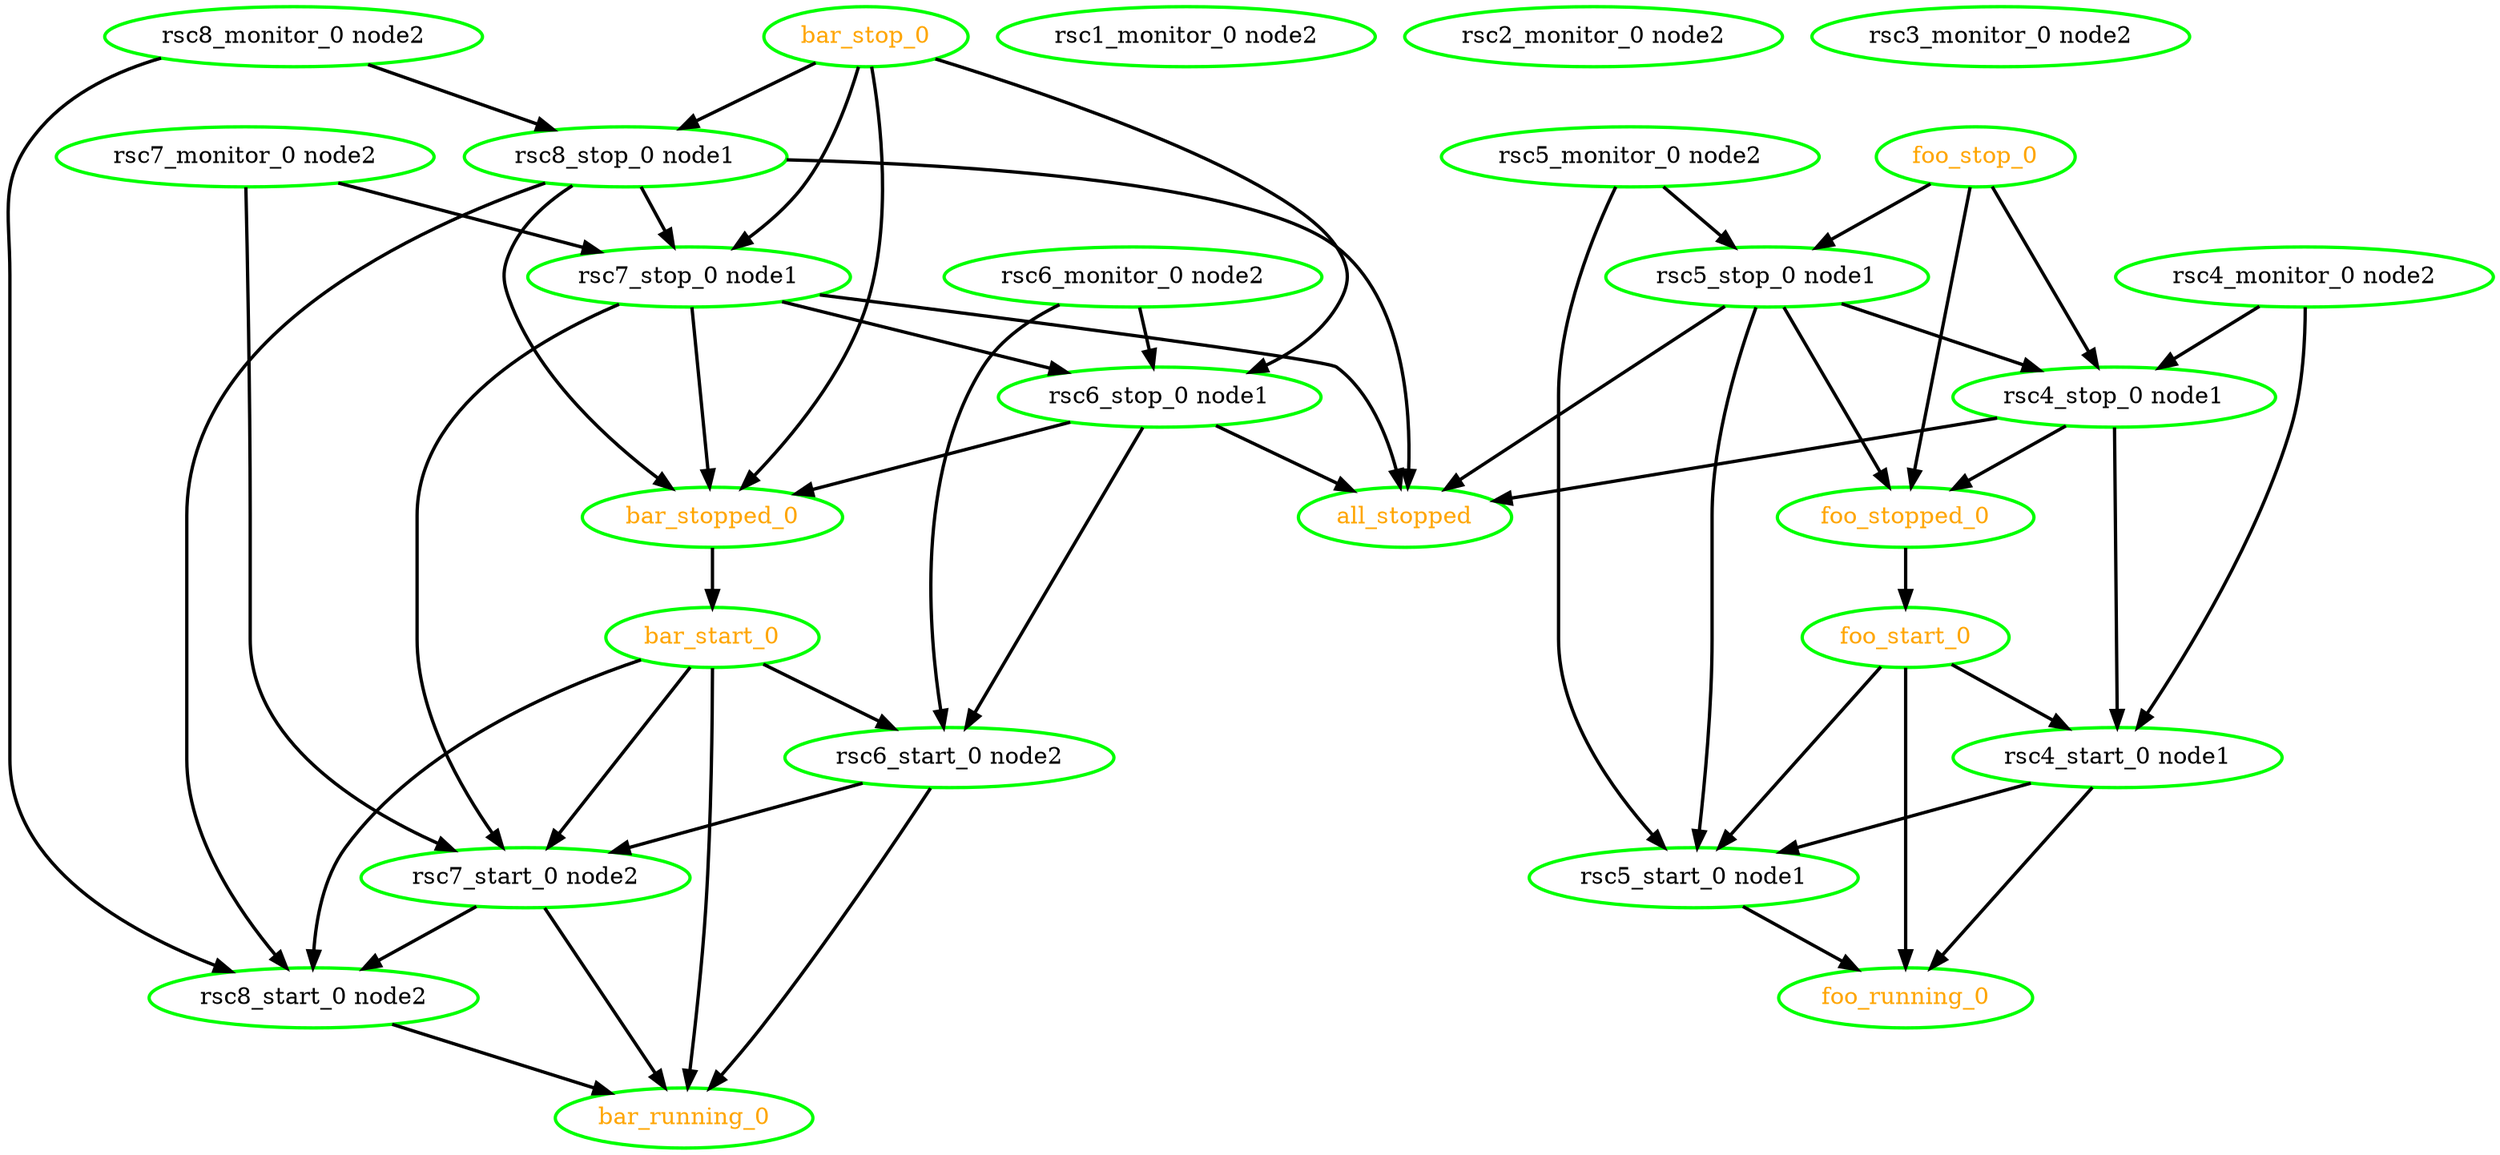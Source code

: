  digraph "g" {
"all_stopped" [ style=bold color="green" fontcolor="orange" ]
"bar_running_0" [ style=bold color="green" fontcolor="orange" ]
"bar_start_0" -> "bar_running_0" [ style = bold]
"bar_start_0" -> "rsc6_start_0 node2" [ style = bold]
"bar_start_0" -> "rsc7_start_0 node2" [ style = bold]
"bar_start_0" -> "rsc8_start_0 node2" [ style = bold]
"bar_start_0" [ style=bold color="green" fontcolor="orange" ]
"bar_stop_0" -> "bar_stopped_0" [ style = bold]
"bar_stop_0" -> "rsc6_stop_0 node1" [ style = bold]
"bar_stop_0" -> "rsc7_stop_0 node1" [ style = bold]
"bar_stop_0" -> "rsc8_stop_0 node1" [ style = bold]
"bar_stop_0" [ style=bold color="green" fontcolor="orange" ]
"bar_stopped_0" -> "bar_start_0" [ style = bold]
"bar_stopped_0" [ style=bold color="green" fontcolor="orange" ]
"foo_running_0" [ style=bold color="green" fontcolor="orange" ]
"foo_start_0" -> "foo_running_0" [ style = bold]
"foo_start_0" -> "rsc4_start_0 node1" [ style = bold]
"foo_start_0" -> "rsc5_start_0 node1" [ style = bold]
"foo_start_0" [ style=bold color="green" fontcolor="orange" ]
"foo_stop_0" -> "foo_stopped_0" [ style = bold]
"foo_stop_0" -> "rsc4_stop_0 node1" [ style = bold]
"foo_stop_0" -> "rsc5_stop_0 node1" [ style = bold]
"foo_stop_0" [ style=bold color="green" fontcolor="orange" ]
"foo_stopped_0" -> "foo_start_0" [ style = bold]
"foo_stopped_0" [ style=bold color="green" fontcolor="orange" ]
"rsc1_monitor_0 node2" [ style=bold color="green" fontcolor="black" ]
"rsc2_monitor_0 node2" [ style=bold color="green" fontcolor="black" ]
"rsc3_monitor_0 node2" [ style=bold color="green" fontcolor="black" ]
"rsc4_monitor_0 node2" -> "rsc4_start_0 node1" [ style = bold]
"rsc4_monitor_0 node2" -> "rsc4_stop_0 node1" [ style = bold]
"rsc4_monitor_0 node2" [ style=bold color="green" fontcolor="black" ]
"rsc4_start_0 node1" -> "foo_running_0" [ style = bold]
"rsc4_start_0 node1" -> "rsc5_start_0 node1" [ style = bold]
"rsc4_start_0 node1" [ style=bold color="green" fontcolor="black" ]
"rsc4_stop_0 node1" -> "all_stopped" [ style = bold]
"rsc4_stop_0 node1" -> "foo_stopped_0" [ style = bold]
"rsc4_stop_0 node1" -> "rsc4_start_0 node1" [ style = bold]
"rsc4_stop_0 node1" [ style=bold color="green" fontcolor="black" ]
"rsc5_monitor_0 node2" -> "rsc5_start_0 node1" [ style = bold]
"rsc5_monitor_0 node2" -> "rsc5_stop_0 node1" [ style = bold]
"rsc5_monitor_0 node2" [ style=bold color="green" fontcolor="black" ]
"rsc5_start_0 node1" -> "foo_running_0" [ style = bold]
"rsc5_start_0 node1" [ style=bold color="green" fontcolor="black" ]
"rsc5_stop_0 node1" -> "all_stopped" [ style = bold]
"rsc5_stop_0 node1" -> "foo_stopped_0" [ style = bold]
"rsc5_stop_0 node1" -> "rsc4_stop_0 node1" [ style = bold]
"rsc5_stop_0 node1" -> "rsc5_start_0 node1" [ style = bold]
"rsc5_stop_0 node1" [ style=bold color="green" fontcolor="black" ]
"rsc6_monitor_0 node2" -> "rsc6_start_0 node2" [ style = bold]
"rsc6_monitor_0 node2" -> "rsc6_stop_0 node1" [ style = bold]
"rsc6_monitor_0 node2" [ style=bold color="green" fontcolor="black" ]
"rsc6_start_0 node2" -> "bar_running_0" [ style = bold]
"rsc6_start_0 node2" -> "rsc7_start_0 node2" [ style = bold]
"rsc6_start_0 node2" [ style=bold color="green" fontcolor="black" ]
"rsc6_stop_0 node1" -> "all_stopped" [ style = bold]
"rsc6_stop_0 node1" -> "bar_stopped_0" [ style = bold]
"rsc6_stop_0 node1" -> "rsc6_start_0 node2" [ style = bold]
"rsc6_stop_0 node1" [ style=bold color="green" fontcolor="black" ]
"rsc7_monitor_0 node2" -> "rsc7_start_0 node2" [ style = bold]
"rsc7_monitor_0 node2" -> "rsc7_stop_0 node1" [ style = bold]
"rsc7_monitor_0 node2" [ style=bold color="green" fontcolor="black" ]
"rsc7_start_0 node2" -> "bar_running_0" [ style = bold]
"rsc7_start_0 node2" -> "rsc8_start_0 node2" [ style = bold]
"rsc7_start_0 node2" [ style=bold color="green" fontcolor="black" ]
"rsc7_stop_0 node1" -> "all_stopped" [ style = bold]
"rsc7_stop_0 node1" -> "bar_stopped_0" [ style = bold]
"rsc7_stop_0 node1" -> "rsc6_stop_0 node1" [ style = bold]
"rsc7_stop_0 node1" -> "rsc7_start_0 node2" [ style = bold]
"rsc7_stop_0 node1" [ style=bold color="green" fontcolor="black" ]
"rsc8_monitor_0 node2" -> "rsc8_start_0 node2" [ style = bold]
"rsc8_monitor_0 node2" -> "rsc8_stop_0 node1" [ style = bold]
"rsc8_monitor_0 node2" [ style=bold color="green" fontcolor="black" ]
"rsc8_start_0 node2" -> "bar_running_0" [ style = bold]
"rsc8_start_0 node2" [ style=bold color="green" fontcolor="black" ]
"rsc8_stop_0 node1" -> "all_stopped" [ style = bold]
"rsc8_stop_0 node1" -> "bar_stopped_0" [ style = bold]
"rsc8_stop_0 node1" -> "rsc7_stop_0 node1" [ style = bold]
"rsc8_stop_0 node1" -> "rsc8_start_0 node2" [ style = bold]
"rsc8_stop_0 node1" [ style=bold color="green" fontcolor="black" ]
}
